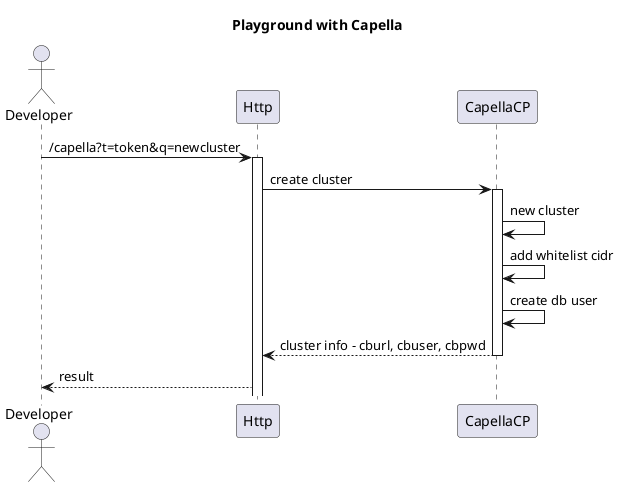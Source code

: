 @startuml Playground_capella
title <font style="underscore">Playground with Capella
skinparam Style strict
actor Developer
participant Http
participant CapellaCP

Developer -> Http ++ : /capella?t=token&q=newcluster
Http -> CapellaCP ++ : create cluster
CapellaCP -> CapellaCP : new cluster
CapellaCP -> CapellaCP : add whitelist cidr
CapellaCP -> CapellaCP : create db user

Http <-- CapellaCP -- : cluster info - cburl, cbuser, cbpwd
Developer <-- Http : result

@enduml